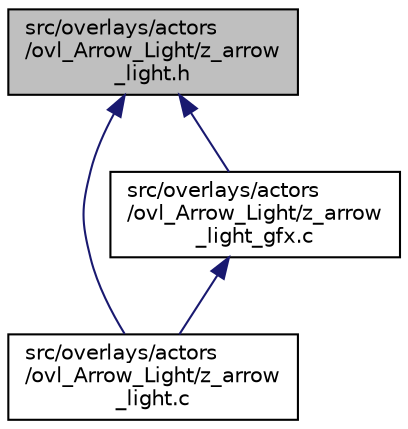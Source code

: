 digraph "src/overlays/actors/ovl_Arrow_Light/z_arrow_light.h"
{
 // LATEX_PDF_SIZE
  edge [fontname="Helvetica",fontsize="10",labelfontname="Helvetica",labelfontsize="10"];
  node [fontname="Helvetica",fontsize="10",shape=record];
  Node1 [label="src/overlays/actors\l/ovl_Arrow_Light/z_arrow\l_light.h",height=0.2,width=0.4,color="black", fillcolor="grey75", style="filled", fontcolor="black",tooltip=" "];
  Node1 -> Node2 [dir="back",color="midnightblue",fontsize="10",style="solid",fontname="Helvetica"];
  Node2 [label="src/overlays/actors\l/ovl_Arrow_Light/z_arrow\l_light.c",height=0.2,width=0.4,color="black", fillcolor="white", style="filled",URL="$d6/df3/z__arrow__light_8c.html",tooltip=" "];
  Node1 -> Node3 [dir="back",color="midnightblue",fontsize="10",style="solid",fontname="Helvetica"];
  Node3 [label="src/overlays/actors\l/ovl_Arrow_Light/z_arrow\l_light_gfx.c",height=0.2,width=0.4,color="black", fillcolor="white", style="filled",URL="$d7/dd9/z__arrow__light__gfx_8c.html",tooltip=" "];
  Node3 -> Node2 [dir="back",color="midnightblue",fontsize="10",style="solid",fontname="Helvetica"];
}
